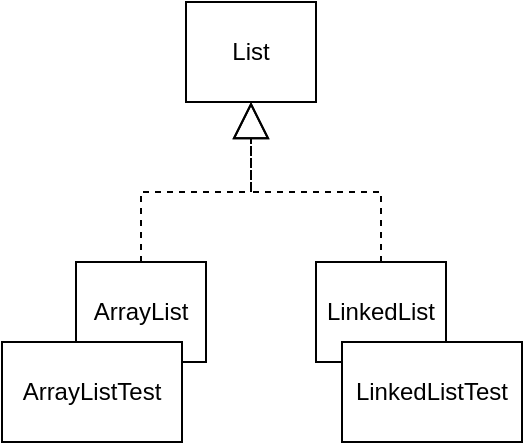 <mxfile version="11.3.0" type="device" pages="1"><diagram id="KLETyGfzrC6RT1WPQcKU" name="Page-1"><mxGraphModel dx="1406" dy="830" grid="1" gridSize="10" guides="1" tooltips="1" connect="1" arrows="1" fold="1" page="1" pageScale="1" pageWidth="850" pageHeight="1100" math="0" shadow="0"><root><mxCell id="0"/><mxCell id="1" parent="0"/><mxCell id="vB-RERivzDHwTaAslbBF-1" value="List" style="rounded=0;whiteSpace=wrap;html=1;" vertex="1" parent="1"><mxGeometry x="392" y="150" width="65" height="50" as="geometry"/></mxCell><mxCell id="vB-RERivzDHwTaAslbBF-7" style="edgeStyle=orthogonalEdgeStyle;rounded=0;orthogonalLoop=1;jettySize=auto;html=1;exitX=0.5;exitY=0;exitDx=0;exitDy=0;entryX=0.5;entryY=1;entryDx=0;entryDy=0;dashed=1;startSize=6;endArrow=block;endFill=0;endSize=16;" edge="1" parent="1" source="vB-RERivzDHwTaAslbBF-2" target="vB-RERivzDHwTaAslbBF-1"><mxGeometry relative="1" as="geometry"/></mxCell><mxCell id="vB-RERivzDHwTaAslbBF-2" value="LinkedList" style="rounded=0;whiteSpace=wrap;html=1;" vertex="1" parent="1"><mxGeometry x="457" y="280" width="65" height="50" as="geometry"/></mxCell><mxCell id="vB-RERivzDHwTaAslbBF-5" style="edgeStyle=orthogonalEdgeStyle;rounded=0;orthogonalLoop=1;jettySize=auto;html=1;exitX=0.5;exitY=0;exitDx=0;exitDy=0;entryX=0.5;entryY=1;entryDx=0;entryDy=0;endArrow=block;endFill=0;dashed=1;startSize=6;endSize=16;" edge="1" parent="1" source="vB-RERivzDHwTaAslbBF-3" target="vB-RERivzDHwTaAslbBF-1"><mxGeometry relative="1" as="geometry"/></mxCell><mxCell id="vB-RERivzDHwTaAslbBF-3" value="ArrayList" style="rounded=0;whiteSpace=wrap;html=1;" vertex="1" parent="1"><mxGeometry x="337" y="280" width="65" height="50" as="geometry"/></mxCell><mxCell id="vB-RERivzDHwTaAslbBF-9" value="ArrayListTest" style="rounded=0;whiteSpace=wrap;html=1;" vertex="1" parent="1"><mxGeometry x="300" y="320" width="90" height="50" as="geometry"/></mxCell><mxCell id="vB-RERivzDHwTaAslbBF-10" value="LinkedListTest" style="rounded=0;whiteSpace=wrap;html=1;" vertex="1" parent="1"><mxGeometry x="470" y="320" width="90" height="50" as="geometry"/></mxCell></root></mxGraphModel></diagram></mxfile>